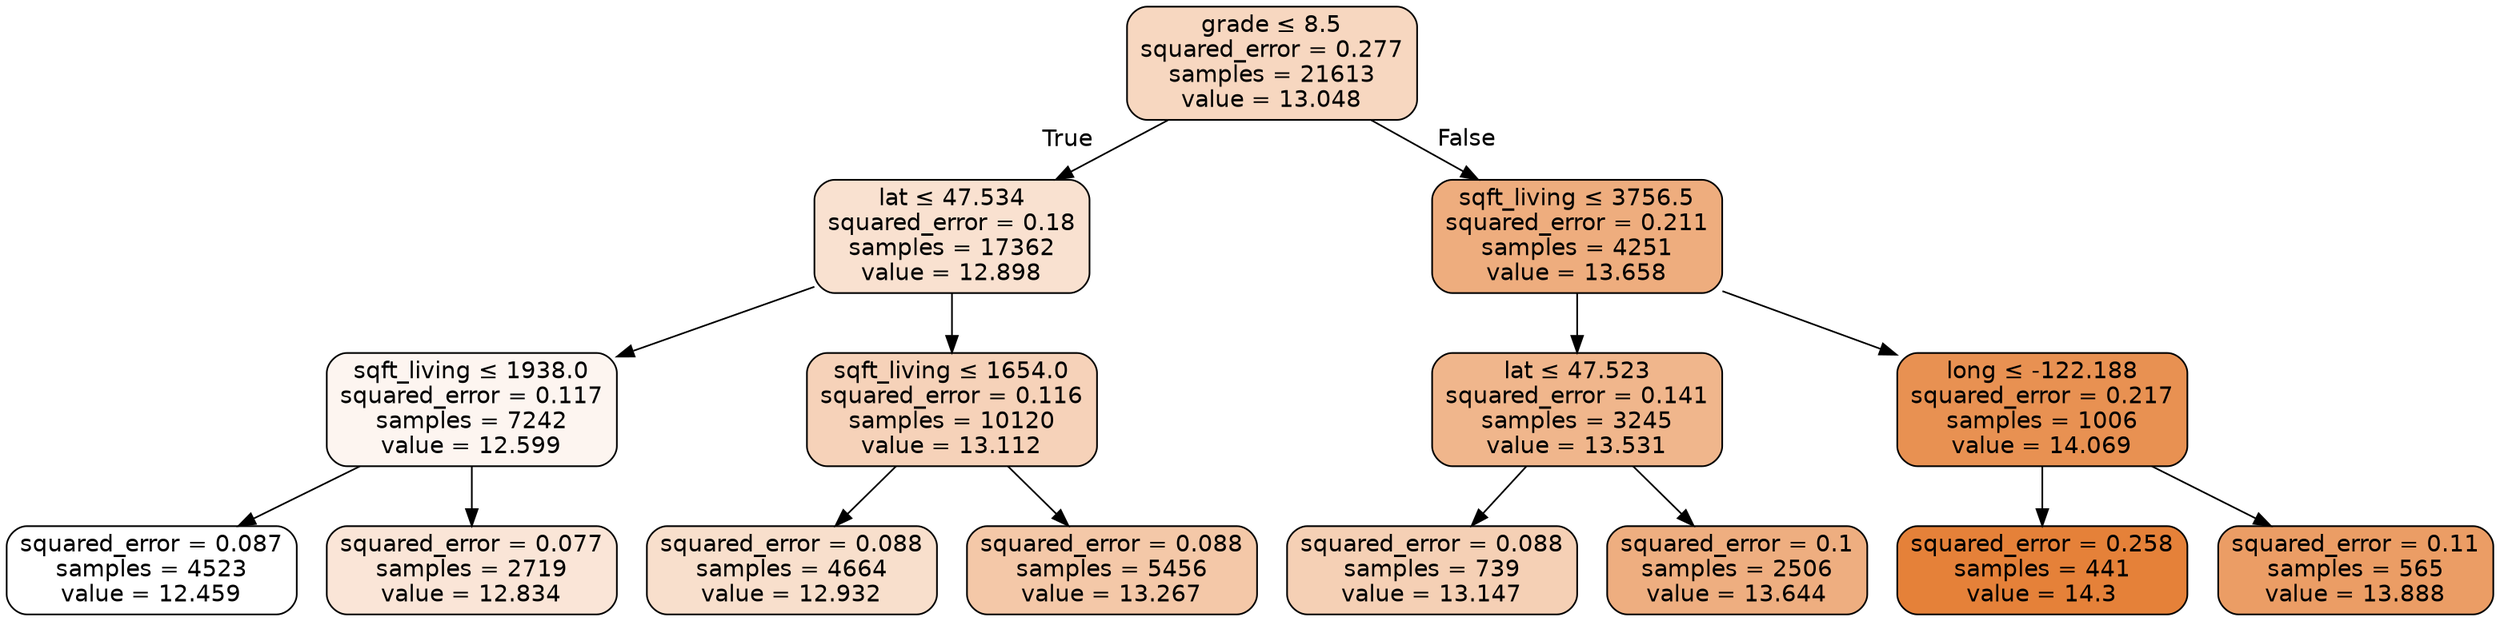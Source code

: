 digraph Tree {
node [shape=box, style="filled, rounded", color="black", fontname="helvetica"] ;
edge [fontname="helvetica"] ;
0 [label=<grade &le; 8.5<br/>squared_error = 0.277<br/>samples = 21613<br/>value = 13.048>, fillcolor="#f7d7c0"] ;
1 [label=<lat &le; 47.534<br/>squared_error = 0.18<br/>samples = 17362<br/>value = 12.898>, fillcolor="#f9e1d0"] ;
0 -> 1 [labeldistance=2.5, labelangle=45, headlabel="True"] ;
2 [label=<sqft_living &le; 1938.0<br/>squared_error = 0.117<br/>samples = 7242<br/>value = 12.599>, fillcolor="#fdf5f0"] ;
1 -> 2 ;
3 [label=<squared_error = 0.087<br/>samples = 4523<br/>value = 12.459>, fillcolor="#ffffff"] ;
2 -> 3 ;
4 [label=<squared_error = 0.077<br/>samples = 2719<br/>value = 12.834>, fillcolor="#fae5d7"] ;
2 -> 4 ;
5 [label=<sqft_living &le; 1654.0<br/>squared_error = 0.116<br/>samples = 10120<br/>value = 13.112>, fillcolor="#f6d2b9"] ;
1 -> 5 ;
6 [label=<squared_error = 0.088<br/>samples = 4664<br/>value = 12.932>, fillcolor="#f8dfcc"] ;
5 -> 6 ;
7 [label=<squared_error = 0.088<br/>samples = 5456<br/>value = 13.267>, fillcolor="#f4c8a8"] ;
5 -> 7 ;
8 [label=<sqft_living &le; 3756.5<br/>squared_error = 0.211<br/>samples = 4251<br/>value = 13.658>, fillcolor="#eead7e"] ;
0 -> 8 [labeldistance=2.5, labelangle=-45, headlabel="False"] ;
9 [label=<lat &le; 47.523<br/>squared_error = 0.141<br/>samples = 3245<br/>value = 13.531>, fillcolor="#f0b68c"] ;
8 -> 9 ;
10 [label=<squared_error = 0.088<br/>samples = 739<br/>value = 13.147>, fillcolor="#f5d0b5"] ;
9 -> 10 ;
11 [label=<squared_error = 0.1<br/>samples = 2506<br/>value = 13.644>, fillcolor="#eeae80"] ;
9 -> 11 ;
12 [label=<long &le; -122.188<br/>squared_error = 0.217<br/>samples = 1006<br/>value = 14.069>, fillcolor="#e89152"] ;
8 -> 12 ;
13 [label=<squared_error = 0.258<br/>samples = 441<br/>value = 14.3>, fillcolor="#e58139"] ;
12 -> 13 ;
14 [label=<squared_error = 0.11<br/>samples = 565<br/>value = 13.888>, fillcolor="#eb9d65"] ;
12 -> 14 ;
}
